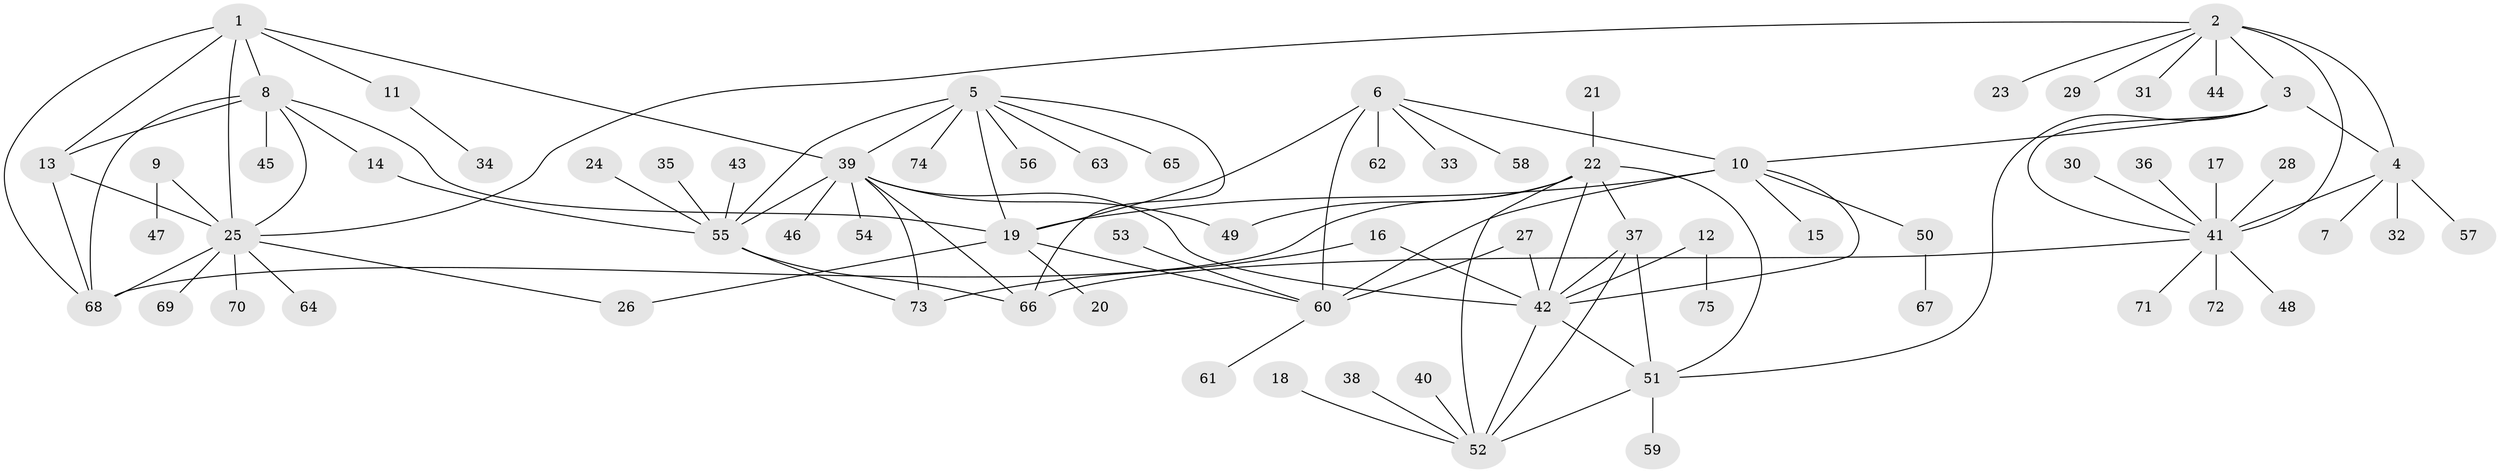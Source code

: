 // original degree distribution, {5: 0.03773584905660377, 6: 0.05660377358490566, 8: 0.03773584905660377, 11: 0.018867924528301886, 13: 0.009433962264150943, 9: 0.03773584905660377, 10: 0.018867924528301886, 4: 0.009433962264150943, 7: 0.009433962264150943, 1: 0.5754716981132075, 3: 0.02830188679245283, 2: 0.16037735849056603}
// Generated by graph-tools (version 1.1) at 2025/37/03/04/25 23:37:38]
// undirected, 75 vertices, 107 edges
graph export_dot {
  node [color=gray90,style=filled];
  1;
  2;
  3;
  4;
  5;
  6;
  7;
  8;
  9;
  10;
  11;
  12;
  13;
  14;
  15;
  16;
  17;
  18;
  19;
  20;
  21;
  22;
  23;
  24;
  25;
  26;
  27;
  28;
  29;
  30;
  31;
  32;
  33;
  34;
  35;
  36;
  37;
  38;
  39;
  40;
  41;
  42;
  43;
  44;
  45;
  46;
  47;
  48;
  49;
  50;
  51;
  52;
  53;
  54;
  55;
  56;
  57;
  58;
  59;
  60;
  61;
  62;
  63;
  64;
  65;
  66;
  67;
  68;
  69;
  70;
  71;
  72;
  73;
  74;
  75;
  1 -- 8 [weight=1.0];
  1 -- 11 [weight=1.0];
  1 -- 13 [weight=1.0];
  1 -- 25 [weight=1.0];
  1 -- 39 [weight=1.0];
  1 -- 68 [weight=1.0];
  2 -- 3 [weight=1.0];
  2 -- 4 [weight=2.0];
  2 -- 23 [weight=1.0];
  2 -- 25 [weight=1.0];
  2 -- 29 [weight=1.0];
  2 -- 31 [weight=1.0];
  2 -- 41 [weight=1.0];
  2 -- 44 [weight=1.0];
  3 -- 4 [weight=2.0];
  3 -- 10 [weight=1.0];
  3 -- 41 [weight=1.0];
  3 -- 51 [weight=1.0];
  4 -- 7 [weight=1.0];
  4 -- 32 [weight=1.0];
  4 -- 41 [weight=2.0];
  4 -- 57 [weight=1.0];
  5 -- 19 [weight=1.0];
  5 -- 39 [weight=2.0];
  5 -- 55 [weight=2.0];
  5 -- 56 [weight=1.0];
  5 -- 63 [weight=1.0];
  5 -- 65 [weight=1.0];
  5 -- 66 [weight=2.0];
  5 -- 74 [weight=1.0];
  6 -- 10 [weight=2.0];
  6 -- 19 [weight=2.0];
  6 -- 33 [weight=1.0];
  6 -- 58 [weight=1.0];
  6 -- 60 [weight=2.0];
  6 -- 62 [weight=1.0];
  8 -- 13 [weight=1.0];
  8 -- 14 [weight=1.0];
  8 -- 19 [weight=1.0];
  8 -- 25 [weight=1.0];
  8 -- 45 [weight=1.0];
  8 -- 68 [weight=1.0];
  9 -- 25 [weight=1.0];
  9 -- 47 [weight=1.0];
  10 -- 15 [weight=1.0];
  10 -- 19 [weight=1.0];
  10 -- 42 [weight=1.0];
  10 -- 50 [weight=1.0];
  10 -- 60 [weight=1.0];
  11 -- 34 [weight=1.0];
  12 -- 42 [weight=1.0];
  12 -- 75 [weight=1.0];
  13 -- 25 [weight=1.0];
  13 -- 68 [weight=1.0];
  14 -- 55 [weight=1.0];
  16 -- 42 [weight=1.0];
  16 -- 73 [weight=1.0];
  17 -- 41 [weight=1.0];
  18 -- 52 [weight=1.0];
  19 -- 20 [weight=1.0];
  19 -- 26 [weight=1.0];
  19 -- 60 [weight=1.0];
  21 -- 22 [weight=1.0];
  22 -- 37 [weight=1.0];
  22 -- 42 [weight=1.0];
  22 -- 49 [weight=1.0];
  22 -- 51 [weight=1.0];
  22 -- 52 [weight=1.0];
  22 -- 68 [weight=1.0];
  24 -- 55 [weight=1.0];
  25 -- 26 [weight=1.0];
  25 -- 64 [weight=1.0];
  25 -- 68 [weight=1.0];
  25 -- 69 [weight=1.0];
  25 -- 70 [weight=1.0];
  27 -- 42 [weight=1.0];
  27 -- 60 [weight=1.0];
  28 -- 41 [weight=1.0];
  30 -- 41 [weight=1.0];
  35 -- 55 [weight=1.0];
  36 -- 41 [weight=1.0];
  37 -- 42 [weight=1.0];
  37 -- 51 [weight=1.0];
  37 -- 52 [weight=1.0];
  38 -- 52 [weight=1.0];
  39 -- 42 [weight=1.0];
  39 -- 46 [weight=1.0];
  39 -- 49 [weight=1.0];
  39 -- 54 [weight=1.0];
  39 -- 55 [weight=1.0];
  39 -- 66 [weight=1.0];
  39 -- 73 [weight=1.0];
  40 -- 52 [weight=1.0];
  41 -- 48 [weight=1.0];
  41 -- 66 [weight=1.0];
  41 -- 71 [weight=1.0];
  41 -- 72 [weight=1.0];
  42 -- 51 [weight=1.0];
  42 -- 52 [weight=1.0];
  43 -- 55 [weight=1.0];
  50 -- 67 [weight=1.0];
  51 -- 52 [weight=1.0];
  51 -- 59 [weight=1.0];
  53 -- 60 [weight=1.0];
  55 -- 66 [weight=1.0];
  55 -- 73 [weight=1.0];
  60 -- 61 [weight=1.0];
}
